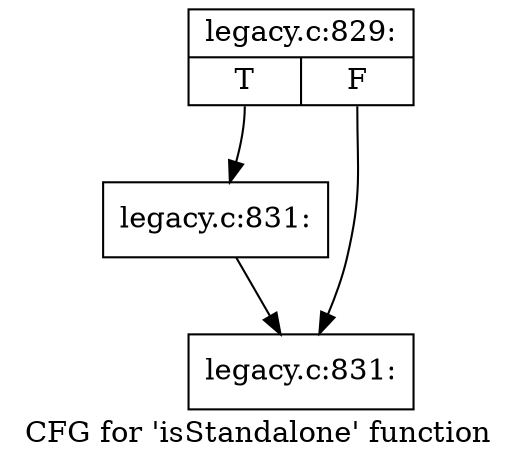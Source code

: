 digraph "CFG for 'isStandalone' function" {
	label="CFG for 'isStandalone' function";

	Node0x493d500 [shape=record,label="{legacy.c:829:|{<s0>T|<s1>F}}"];
	Node0x493d500:s0 -> Node0x48faf20;
	Node0x493d500:s1 -> Node0x4926c10;
	Node0x48faf20 [shape=record,label="{legacy.c:831:}"];
	Node0x48faf20 -> Node0x4926c10;
	Node0x4926c10 [shape=record,label="{legacy.c:831:}"];
}
